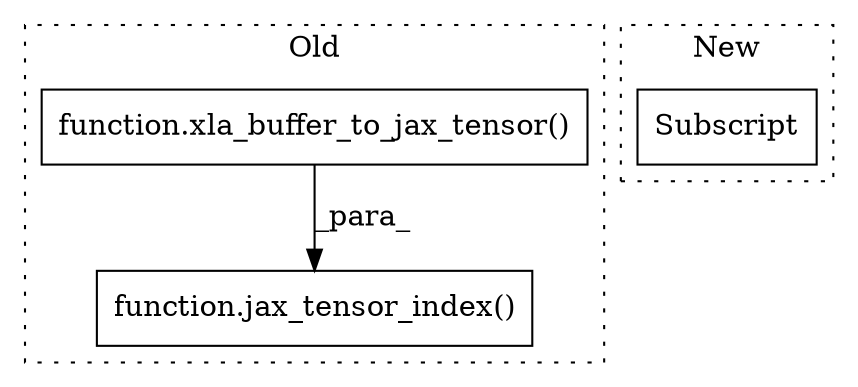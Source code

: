 digraph G {
subgraph cluster0 {
1 [label="function.jax_tensor_index()" a="75" s="2468,2584" l="30,1" shape="box"];
3 [label="function.xla_buffer_to_jax_tensor()" a="75" s="2498,2543" l="25,1" shape="box"];
label = "Old";
style="dotted";
}
subgraph cluster1 {
2 [label="Subscript" a="63" s="1480,0" l="31,0" shape="box"];
label = "New";
style="dotted";
}
3 -> 1 [label="_para_"];
}
